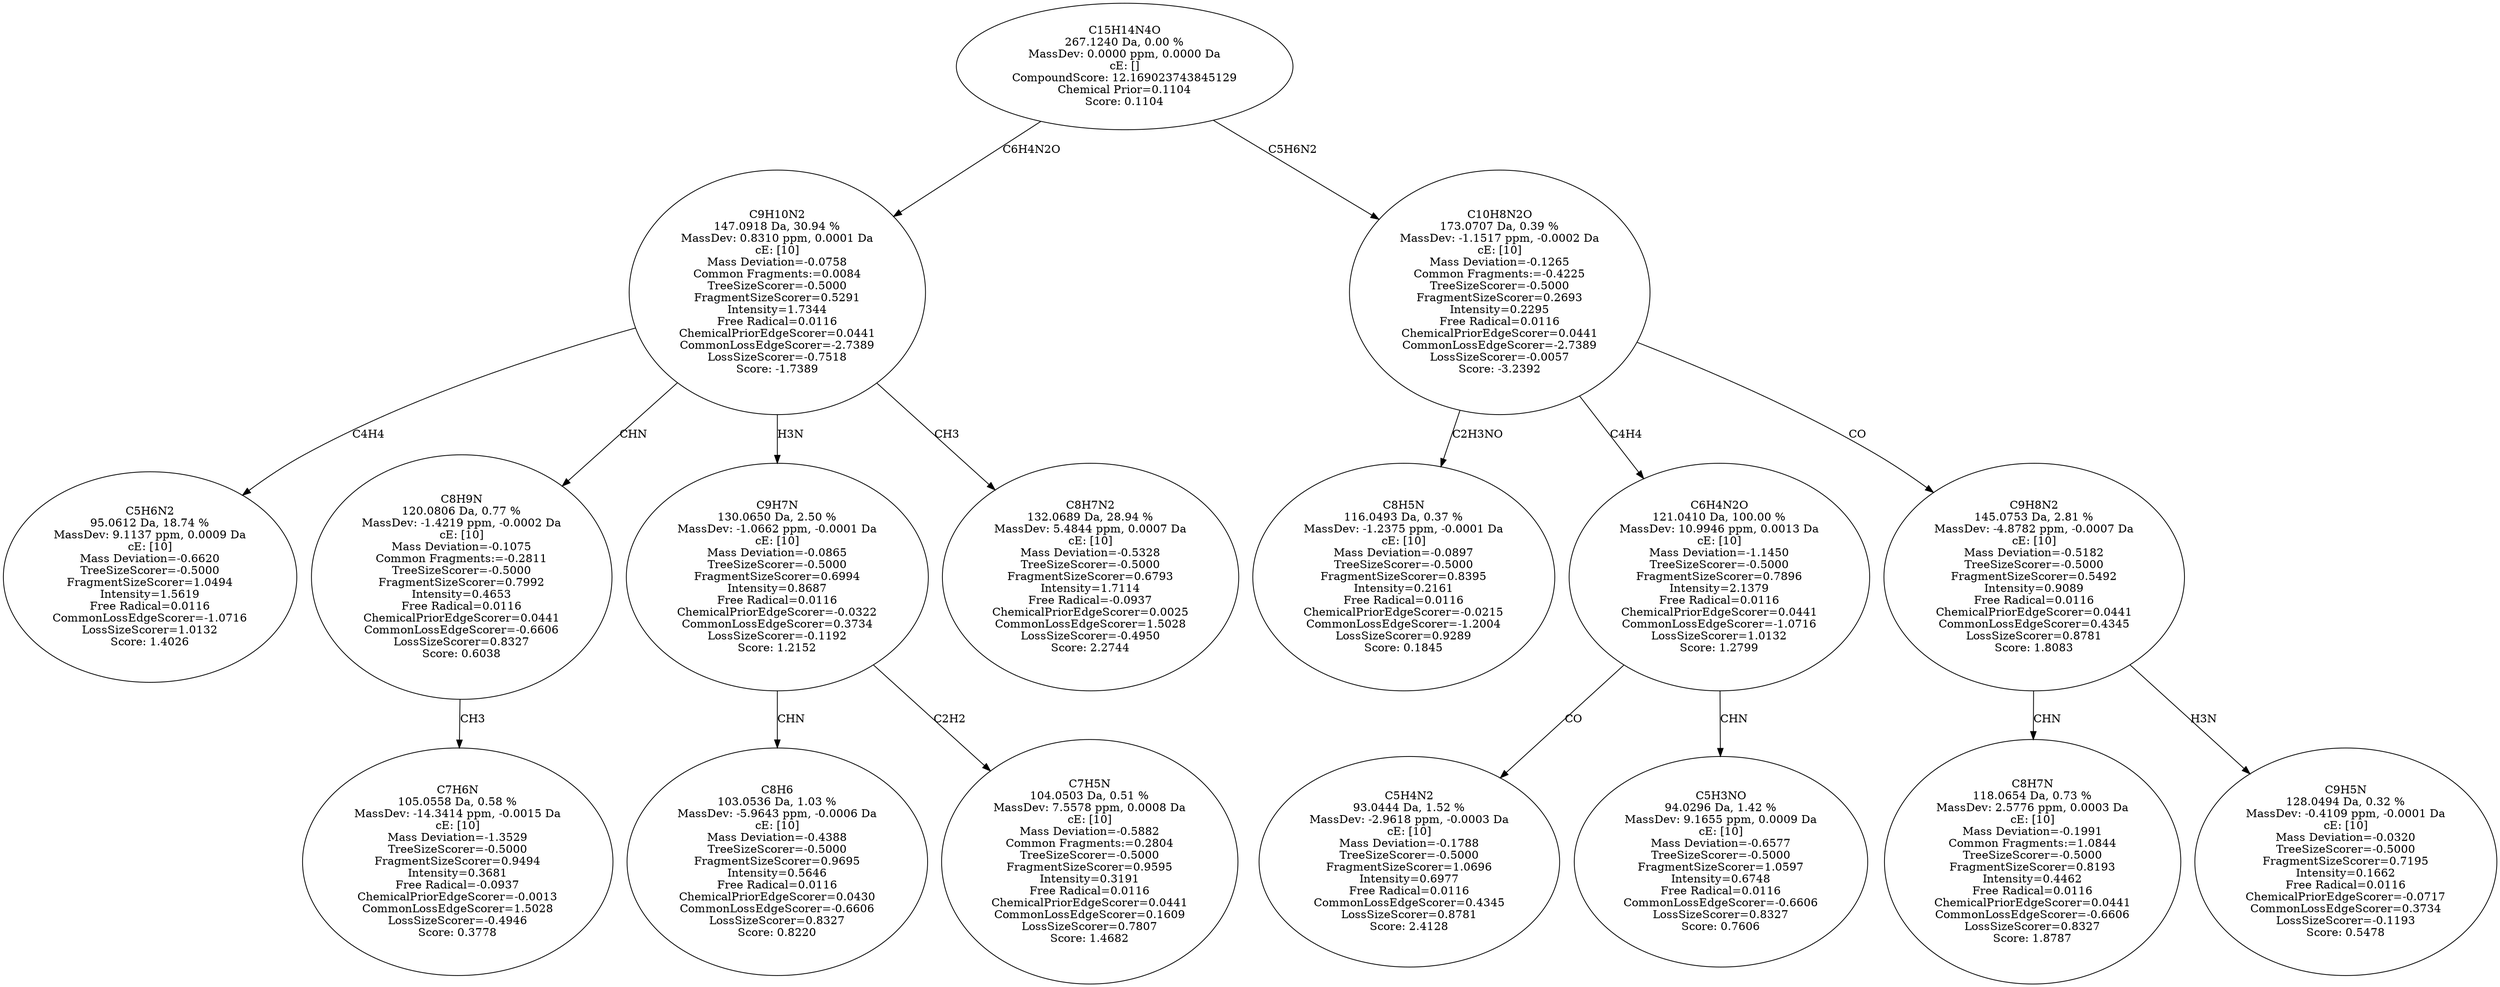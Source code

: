 strict digraph {
v1 [label="C5H6N2\n95.0612 Da, 18.74 %\nMassDev: 9.1137 ppm, 0.0009 Da\ncE: [10]\nMass Deviation=-0.6620\nTreeSizeScorer=-0.5000\nFragmentSizeScorer=1.0494\nIntensity=1.5619\nFree Radical=0.0116\nCommonLossEdgeScorer=-1.0716\nLossSizeScorer=1.0132\nScore: 1.4026"];
v2 [label="C7H6N\n105.0558 Da, 0.58 %\nMassDev: -14.3414 ppm, -0.0015 Da\ncE: [10]\nMass Deviation=-1.3529\nTreeSizeScorer=-0.5000\nFragmentSizeScorer=0.9494\nIntensity=0.3681\nFree Radical=-0.0937\nChemicalPriorEdgeScorer=-0.0013\nCommonLossEdgeScorer=1.5028\nLossSizeScorer=-0.4946\nScore: 0.3778"];
v3 [label="C8H9N\n120.0806 Da, 0.77 %\nMassDev: -1.4219 ppm, -0.0002 Da\ncE: [10]\nMass Deviation=-0.1075\nCommon Fragments:=-0.2811\nTreeSizeScorer=-0.5000\nFragmentSizeScorer=0.7992\nIntensity=0.4653\nFree Radical=0.0116\nChemicalPriorEdgeScorer=0.0441\nCommonLossEdgeScorer=-0.6606\nLossSizeScorer=0.8327\nScore: 0.6038"];
v4 [label="C8H6\n103.0536 Da, 1.03 %\nMassDev: -5.9643 ppm, -0.0006 Da\ncE: [10]\nMass Deviation=-0.4388\nTreeSizeScorer=-0.5000\nFragmentSizeScorer=0.9695\nIntensity=0.5646\nFree Radical=0.0116\nChemicalPriorEdgeScorer=0.0430\nCommonLossEdgeScorer=-0.6606\nLossSizeScorer=0.8327\nScore: 0.8220"];
v5 [label="C7H5N\n104.0503 Da, 0.51 %\nMassDev: 7.5578 ppm, 0.0008 Da\ncE: [10]\nMass Deviation=-0.5882\nCommon Fragments:=0.2804\nTreeSizeScorer=-0.5000\nFragmentSizeScorer=0.9595\nIntensity=0.3191\nFree Radical=0.0116\nChemicalPriorEdgeScorer=0.0441\nCommonLossEdgeScorer=0.1609\nLossSizeScorer=0.7807\nScore: 1.4682"];
v6 [label="C9H7N\n130.0650 Da, 2.50 %\nMassDev: -1.0662 ppm, -0.0001 Da\ncE: [10]\nMass Deviation=-0.0865\nTreeSizeScorer=-0.5000\nFragmentSizeScorer=0.6994\nIntensity=0.8687\nFree Radical=0.0116\nChemicalPriorEdgeScorer=-0.0322\nCommonLossEdgeScorer=0.3734\nLossSizeScorer=-0.1192\nScore: 1.2152"];
v7 [label="C8H7N2\n132.0689 Da, 28.94 %\nMassDev: 5.4844 ppm, 0.0007 Da\ncE: [10]\nMass Deviation=-0.5328\nTreeSizeScorer=-0.5000\nFragmentSizeScorer=0.6793\nIntensity=1.7114\nFree Radical=-0.0937\nChemicalPriorEdgeScorer=0.0025\nCommonLossEdgeScorer=1.5028\nLossSizeScorer=-0.4950\nScore: 2.2744"];
v8 [label="C9H10N2\n147.0918 Da, 30.94 %\nMassDev: 0.8310 ppm, 0.0001 Da\ncE: [10]\nMass Deviation=-0.0758\nCommon Fragments:=0.0084\nTreeSizeScorer=-0.5000\nFragmentSizeScorer=0.5291\nIntensity=1.7344\nFree Radical=0.0116\nChemicalPriorEdgeScorer=0.0441\nCommonLossEdgeScorer=-2.7389\nLossSizeScorer=-0.7518\nScore: -1.7389"];
v9 [label="C8H5N\n116.0493 Da, 0.37 %\nMassDev: -1.2375 ppm, -0.0001 Da\ncE: [10]\nMass Deviation=-0.0897\nTreeSizeScorer=-0.5000\nFragmentSizeScorer=0.8395\nIntensity=0.2161\nFree Radical=0.0116\nChemicalPriorEdgeScorer=-0.0215\nCommonLossEdgeScorer=-1.2004\nLossSizeScorer=0.9289\nScore: 0.1845"];
v10 [label="C5H4N2\n93.0444 Da, 1.52 %\nMassDev: -2.9618 ppm, -0.0003 Da\ncE: [10]\nMass Deviation=-0.1788\nTreeSizeScorer=-0.5000\nFragmentSizeScorer=1.0696\nIntensity=0.6977\nFree Radical=0.0116\nCommonLossEdgeScorer=0.4345\nLossSizeScorer=0.8781\nScore: 2.4128"];
v11 [label="C5H3NO\n94.0296 Da, 1.42 %\nMassDev: 9.1655 ppm, 0.0009 Da\ncE: [10]\nMass Deviation=-0.6577\nTreeSizeScorer=-0.5000\nFragmentSizeScorer=1.0597\nIntensity=0.6748\nFree Radical=0.0116\nCommonLossEdgeScorer=-0.6606\nLossSizeScorer=0.8327\nScore: 0.7606"];
v12 [label="C6H4N2O\n121.0410 Da, 100.00 %\nMassDev: 10.9946 ppm, 0.0013 Da\ncE: [10]\nMass Deviation=-1.1450\nTreeSizeScorer=-0.5000\nFragmentSizeScorer=0.7896\nIntensity=2.1379\nFree Radical=0.0116\nChemicalPriorEdgeScorer=0.0441\nCommonLossEdgeScorer=-1.0716\nLossSizeScorer=1.0132\nScore: 1.2799"];
v13 [label="C8H7N\n118.0654 Da, 0.73 %\nMassDev: 2.5776 ppm, 0.0003 Da\ncE: [10]\nMass Deviation=-0.1991\nCommon Fragments:=1.0844\nTreeSizeScorer=-0.5000\nFragmentSizeScorer=0.8193\nIntensity=0.4462\nFree Radical=0.0116\nChemicalPriorEdgeScorer=0.0441\nCommonLossEdgeScorer=-0.6606\nLossSizeScorer=0.8327\nScore: 1.8787"];
v14 [label="C9H5N\n128.0494 Da, 0.32 %\nMassDev: -0.4109 ppm, -0.0001 Da\ncE: [10]\nMass Deviation=-0.0320\nTreeSizeScorer=-0.5000\nFragmentSizeScorer=0.7195\nIntensity=0.1662\nFree Radical=0.0116\nChemicalPriorEdgeScorer=-0.0717\nCommonLossEdgeScorer=0.3734\nLossSizeScorer=-0.1193\nScore: 0.5478"];
v15 [label="C9H8N2\n145.0753 Da, 2.81 %\nMassDev: -4.8782 ppm, -0.0007 Da\ncE: [10]\nMass Deviation=-0.5182\nTreeSizeScorer=-0.5000\nFragmentSizeScorer=0.5492\nIntensity=0.9089\nFree Radical=0.0116\nChemicalPriorEdgeScorer=0.0441\nCommonLossEdgeScorer=0.4345\nLossSizeScorer=0.8781\nScore: 1.8083"];
v16 [label="C10H8N2O\n173.0707 Da, 0.39 %\nMassDev: -1.1517 ppm, -0.0002 Da\ncE: [10]\nMass Deviation=-0.1265\nCommon Fragments:=-0.4225\nTreeSizeScorer=-0.5000\nFragmentSizeScorer=0.2693\nIntensity=0.2295\nFree Radical=0.0116\nChemicalPriorEdgeScorer=0.0441\nCommonLossEdgeScorer=-2.7389\nLossSizeScorer=-0.0057\nScore: -3.2392"];
v17 [label="C15H14N4O\n267.1240 Da, 0.00 %\nMassDev: 0.0000 ppm, 0.0000 Da\ncE: []\nCompoundScore: 12.169023743845129\nChemical Prior=0.1104\nScore: 0.1104"];
v8 -> v1 [label="C4H4"];
v3 -> v2 [label="CH3"];
v8 -> v3 [label="CHN"];
v6 -> v4 [label="CHN"];
v6 -> v5 [label="C2H2"];
v8 -> v6 [label="H3N"];
v8 -> v7 [label="CH3"];
v17 -> v8 [label="C6H4N2O"];
v16 -> v9 [label="C2H3NO"];
v12 -> v10 [label="CO"];
v12 -> v11 [label="CHN"];
v16 -> v12 [label="C4H4"];
v15 -> v13 [label="CHN"];
v15 -> v14 [label="H3N"];
v16 -> v15 [label="CO"];
v17 -> v16 [label="C5H6N2"];
}